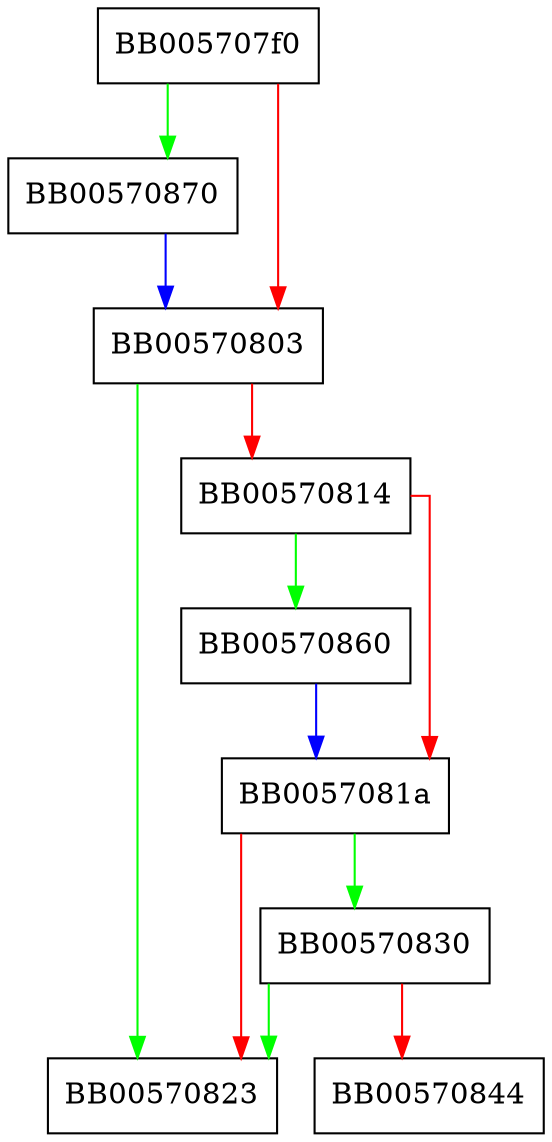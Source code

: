digraph CMS_digest_create {
  node [shape="box"];
  graph [splines=ortho];
  BB005707f0 -> BB00570870 [color="green"];
  BB005707f0 -> BB00570803 [color="red"];
  BB00570803 -> BB00570823 [color="green"];
  BB00570803 -> BB00570814 [color="red"];
  BB00570814 -> BB00570860 [color="green"];
  BB00570814 -> BB0057081a [color="red"];
  BB0057081a -> BB00570830 [color="green"];
  BB0057081a -> BB00570823 [color="red"];
  BB00570830 -> BB00570823 [color="green"];
  BB00570830 -> BB00570844 [color="red"];
  BB00570860 -> BB0057081a [color="blue"];
  BB00570870 -> BB00570803 [color="blue"];
}
